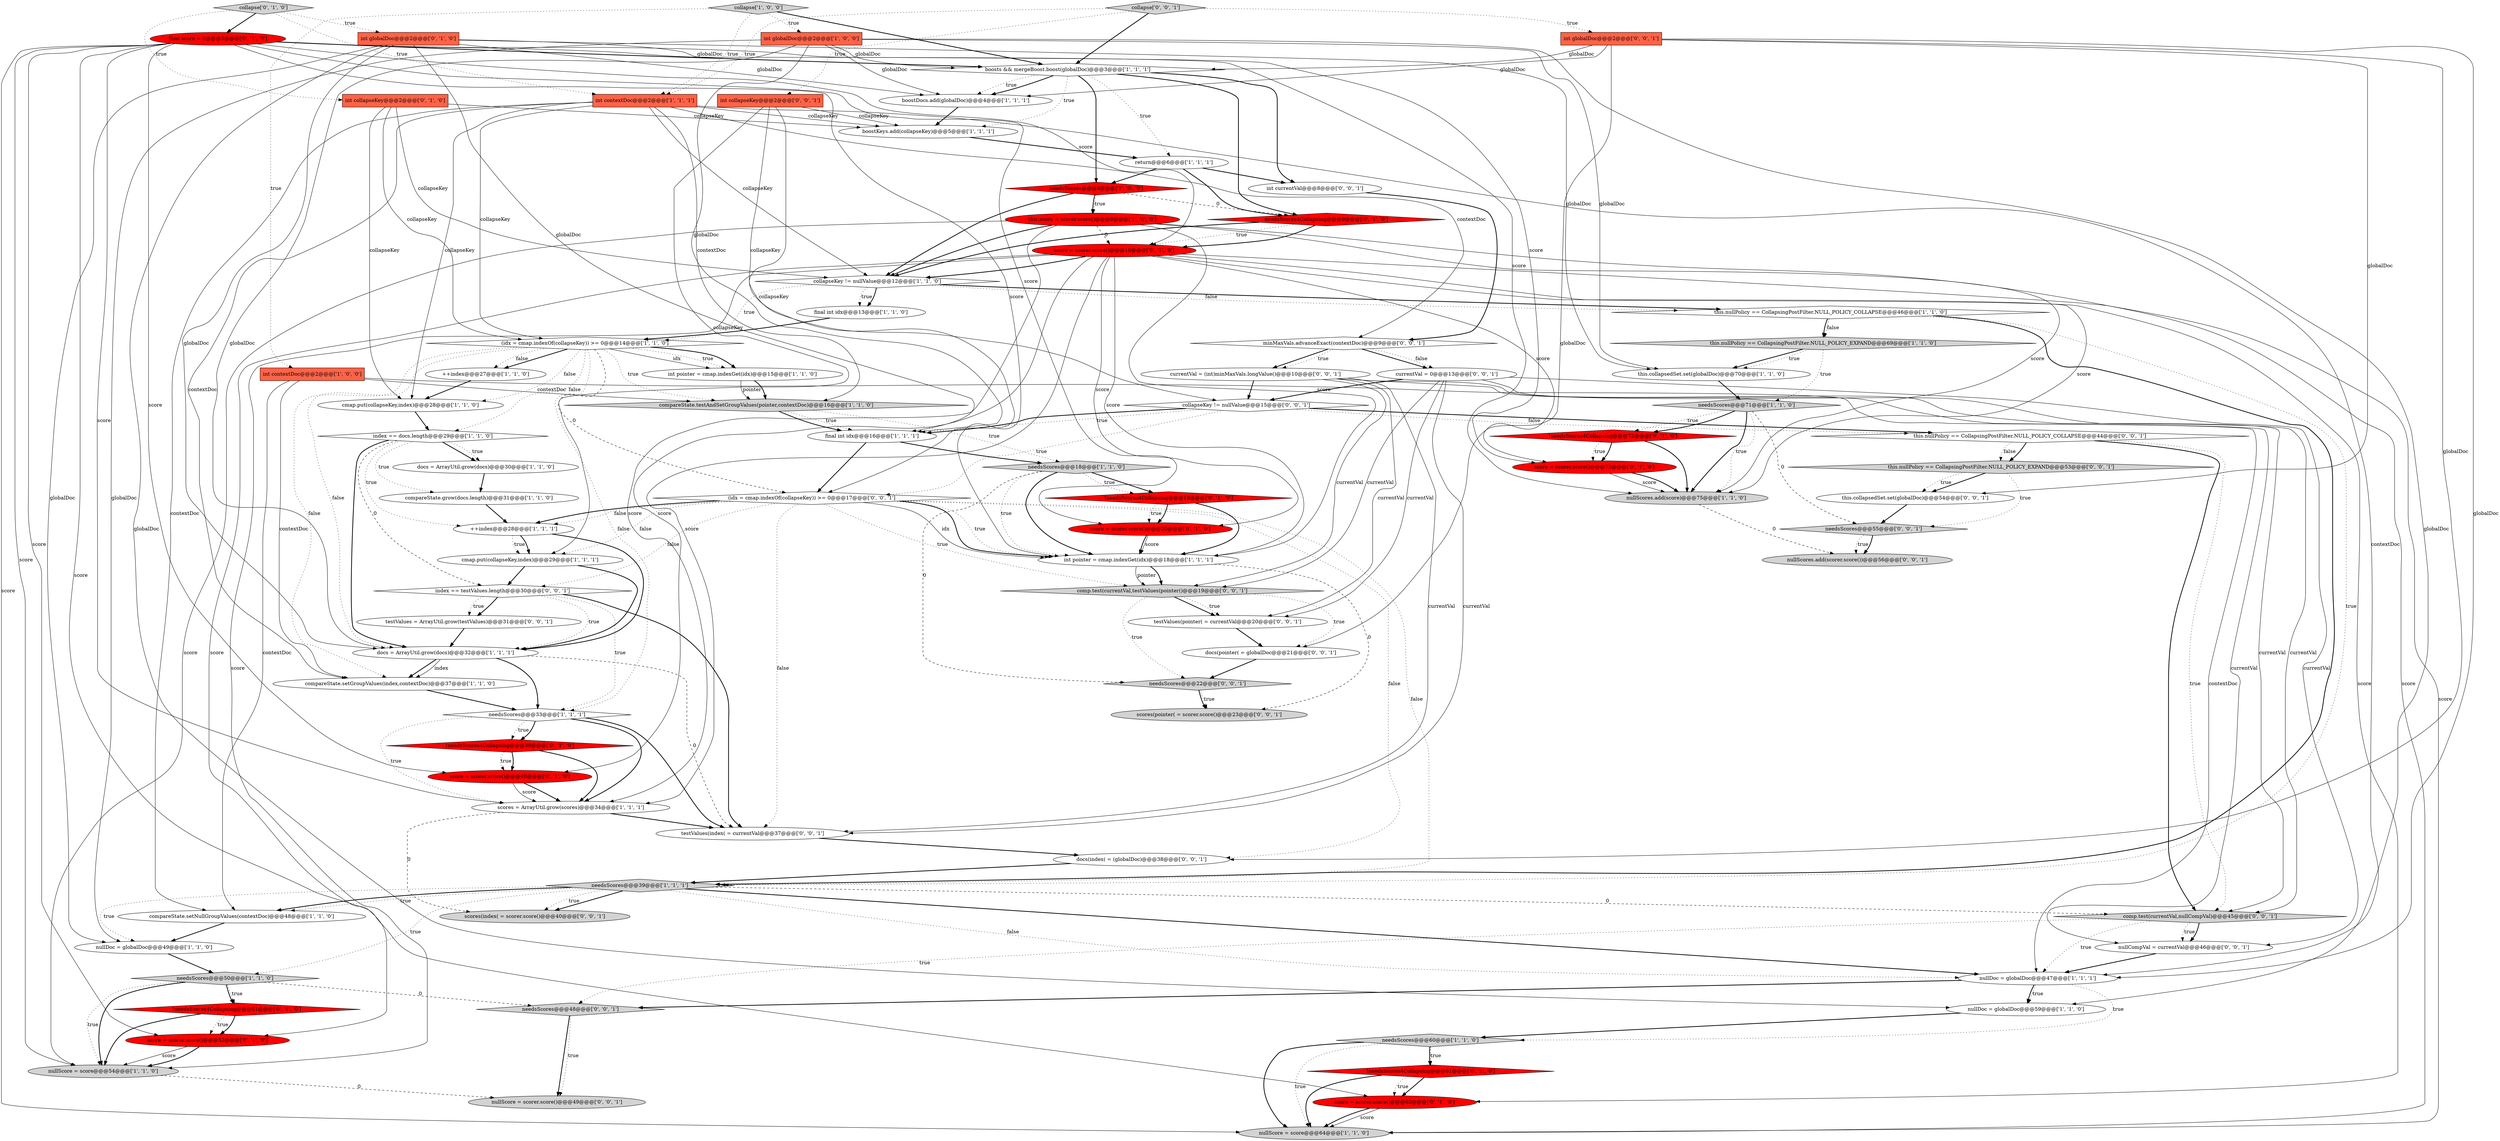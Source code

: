 digraph {
78 [style = filled, label = "docs(pointer( = globalDoc@@@21@@@['0', '0', '1']", fillcolor = white, shape = ellipse image = "AAA0AAABBB3BBB"];
34 [style = filled, label = "needsScores@@@50@@@['1', '1', '0']", fillcolor = lightgray, shape = diamond image = "AAA0AAABBB1BBB"];
49 [style = filled, label = "!needsScores4Collapsing@@@51@@@['0', '1', '0']", fillcolor = red, shape = diamond image = "AAA1AAABBB2BBB"];
66 [style = filled, label = "scores(pointer( = scorer.score()@@@23@@@['0', '0', '1']", fillcolor = lightgray, shape = ellipse image = "AAA0AAABBB3BBB"];
80 [style = filled, label = "nullScore = scorer.score()@@@49@@@['0', '0', '1']", fillcolor = lightgray, shape = ellipse image = "AAA0AAABBB3BBB"];
23 [style = filled, label = "this.collapsedSet.set(globalDoc)@@@70@@@['1', '1', '0']", fillcolor = white, shape = ellipse image = "AAA0AAABBB1BBB"];
8 [style = filled, label = "nullScore = score@@@54@@@['1', '1', '0']", fillcolor = lightgray, shape = ellipse image = "AAA0AAABBB1BBB"];
27 [style = filled, label = "needsScores@@@71@@@['1', '1', '0']", fillcolor = lightgray, shape = diamond image = "AAA0AAABBB1BBB"];
83 [style = filled, label = "needsScores@@@22@@@['0', '0', '1']", fillcolor = lightgray, shape = diamond image = "AAA0AAABBB3BBB"];
65 [style = filled, label = "comp.test(currentVal,testValues(pointer()@@@19@@@['0', '0', '1']", fillcolor = lightgray, shape = diamond image = "AAA0AAABBB3BBB"];
86 [style = filled, label = "nullCompVal = currentVal@@@46@@@['0', '0', '1']", fillcolor = white, shape = ellipse image = "AAA0AAABBB3BBB"];
22 [style = filled, label = "nullDoc = globalDoc@@@47@@@['1', '1', '1']", fillcolor = white, shape = ellipse image = "AAA0AAABBB1BBB"];
18 [style = filled, label = "compareState.grow(docs.length)@@@31@@@['1', '1', '0']", fillcolor = white, shape = ellipse image = "AAA0AAABBB1BBB"];
40 [style = filled, label = "docs = ArrayUtil.grow(docs)@@@32@@@['1', '1', '1']", fillcolor = white, shape = ellipse image = "AAA0AAABBB1BBB"];
51 [style = filled, label = "int globalDoc@@@2@@@['0', '1', '0']", fillcolor = tomato, shape = box image = "AAA0AAABBB2BBB"];
13 [style = filled, label = "needsScores@@@18@@@['1', '1', '0']", fillcolor = lightgray, shape = diamond image = "AAA0AAABBB1BBB"];
73 [style = filled, label = "minMaxVals.advanceExact(contextDoc)@@@9@@@['0', '0', '1']", fillcolor = white, shape = diamond image = "AAA0AAABBB3BBB"];
35 [style = filled, label = "nullScore = score@@@64@@@['1', '1', '0']", fillcolor = lightgray, shape = ellipse image = "AAA0AAABBB1BBB"];
26 [style = filled, label = "index == docs.length@@@29@@@['1', '1', '0']", fillcolor = white, shape = diamond image = "AAA0AAABBB1BBB"];
71 [style = filled, label = "needsScores@@@48@@@['0', '0', '1']", fillcolor = lightgray, shape = diamond image = "AAA0AAABBB3BBB"];
63 [style = filled, label = "collapseKey != nullValue@@@15@@@['0', '0', '1']", fillcolor = white, shape = diamond image = "AAA0AAABBB3BBB"];
70 [style = filled, label = "int globalDoc@@@2@@@['0', '0', '1']", fillcolor = tomato, shape = box image = "AAA0AAABBB3BBB"];
37 [style = filled, label = "needsScores@@@39@@@['1', '1', '1']", fillcolor = lightgray, shape = diamond image = "AAA0AAABBB1BBB"];
57 [style = filled, label = "score = scorer.score()@@@62@@@['0', '1', '0']", fillcolor = red, shape = ellipse image = "AAA1AAABBB2BBB"];
24 [style = filled, label = "collapse['1', '0', '0']", fillcolor = lightgray, shape = diamond image = "AAA0AAABBB1BBB"];
3 [style = filled, label = "int pointer = cmap.indexGet(idx)@@@18@@@['1', '1', '1']", fillcolor = white, shape = ellipse image = "AAA0AAABBB1BBB"];
59 [style = filled, label = "collapse['0', '0', '1']", fillcolor = lightgray, shape = diamond image = "AAA0AAABBB3BBB"];
82 [style = filled, label = "int collapseKey@@@2@@@['0', '0', '1']", fillcolor = tomato, shape = box image = "AAA0AAABBB3BBB"];
77 [style = filled, label = "testValues = ArrayUtil.grow(testValues)@@@31@@@['0', '0', '1']", fillcolor = white, shape = ellipse image = "AAA0AAABBB3BBB"];
12 [style = filled, label = "boostKeys.add(collapseKey)@@@5@@@['1', '1', '1']", fillcolor = white, shape = ellipse image = "AAA0AAABBB1BBB"];
6 [style = filled, label = "++index@@@27@@@['1', '1', '0']", fillcolor = white, shape = ellipse image = "AAA0AAABBB1BBB"];
75 [style = filled, label = "scores(index( = scorer.score()@@@40@@@['0', '0', '1']", fillcolor = lightgray, shape = ellipse image = "AAA0AAABBB3BBB"];
4 [style = filled, label = "boosts && mergeBoost.boost(globalDoc)@@@3@@@['1', '1', '1']", fillcolor = white, shape = diamond image = "AAA0AAABBB1BBB"];
81 [style = filled, label = "comp.test(currentVal,nullCompVal)@@@45@@@['0', '0', '1']", fillcolor = lightgray, shape = diamond image = "AAA0AAABBB3BBB"];
2 [style = filled, label = "final int idx@@@16@@@['1', '1', '1']", fillcolor = white, shape = ellipse image = "AAA0AAABBB1BBB"];
41 [style = filled, label = "this.nullPolicy == CollapsingPostFilter.NULL_POLICY_COLLAPSE@@@46@@@['1', '1', '0']", fillcolor = white, shape = diamond image = "AAA0AAABBB1BBB"];
15 [style = filled, label = "compareState.setGroupValues(index,contextDoc)@@@37@@@['1', '1', '0']", fillcolor = white, shape = ellipse image = "AAA0AAABBB1BBB"];
74 [style = filled, label = "docs(index( = (globalDoc)@@@38@@@['0', '0', '1']", fillcolor = white, shape = ellipse image = "AAA0AAABBB3BBB"];
56 [style = filled, label = "!needsScores4Collapsing@@@61@@@['0', '1', '0']", fillcolor = red, shape = diamond image = "AAA1AAABBB2BBB"];
68 [style = filled, label = "index == testValues.length@@@30@@@['0', '0', '1']", fillcolor = white, shape = diamond image = "AAA0AAABBB3BBB"];
62 [style = filled, label = "currentVal = (int)minMaxVals.longValue()@@@10@@@['0', '0', '1']", fillcolor = white, shape = ellipse image = "AAA0AAABBB3BBB"];
84 [style = filled, label = "int currentVal@@@8@@@['0', '0', '1']", fillcolor = white, shape = ellipse image = "AAA0AAABBB3BBB"];
38 [style = filled, label = "nullDoc = globalDoc@@@49@@@['1', '1', '0']", fillcolor = white, shape = ellipse image = "AAA0AAABBB1BBB"];
52 [style = filled, label = "float score = 0@@@3@@@['0', '1', '0']", fillcolor = red, shape = ellipse image = "AAA1AAABBB2BBB"];
33 [style = filled, label = "boostDocs.add(globalDoc)@@@4@@@['1', '1', '1']", fillcolor = white, shape = ellipse image = "AAA0AAABBB1BBB"];
54 [style = filled, label = "!needsScores4Collapsing@@@39@@@['0', '1', '0']", fillcolor = red, shape = diamond image = "AAA1AAABBB2BBB"];
67 [style = filled, label = "this.nullPolicy == CollapsingPostFilter.NULL_POLICY_COLLAPSE@@@44@@@['0', '0', '1']", fillcolor = white, shape = diamond image = "AAA0AAABBB3BBB"];
47 [style = filled, label = "score = scorer.score()@@@52@@@['0', '1', '0']", fillcolor = red, shape = ellipse image = "AAA1AAABBB2BBB"];
79 [style = filled, label = "testValues(pointer( = currentVal@@@20@@@['0', '0', '1']", fillcolor = white, shape = ellipse image = "AAA0AAABBB3BBB"];
21 [style = filled, label = "nullScores.add(score)@@@75@@@['1', '1', '0']", fillcolor = lightgray, shape = ellipse image = "AAA0AAABBB1BBB"];
17 [style = filled, label = "collapseKey != nullValue@@@12@@@['1', '1', '0']", fillcolor = white, shape = diamond image = "AAA0AAABBB1BBB"];
69 [style = filled, label = "this.collapsedSet.set(globalDoc)@@@54@@@['0', '0', '1']", fillcolor = white, shape = ellipse image = "AAA0AAABBB3BBB"];
32 [style = filled, label = "int contextDoc@@@2@@@['1', '1', '1']", fillcolor = tomato, shape = box image = "AAA0AAABBB1BBB"];
19 [style = filled, label = "final int idx@@@13@@@['1', '1', '0']", fillcolor = white, shape = ellipse image = "AAA0AAABBB1BBB"];
48 [style = filled, label = "!needsScores4Collapsing@@@72@@@['0', '1', '0']", fillcolor = red, shape = diamond image = "AAA1AAABBB2BBB"];
36 [style = filled, label = "scores = ArrayUtil.grow(scores)@@@34@@@['1', '1', '1']", fillcolor = white, shape = ellipse image = "AAA0AAABBB1BBB"];
0 [style = filled, label = "int globalDoc@@@2@@@['1', '0', '0']", fillcolor = tomato, shape = box image = "AAA0AAABBB1BBB"];
42 [style = filled, label = "cmap.put(collapseKey,index)@@@28@@@['1', '1', '0']", fillcolor = white, shape = ellipse image = "AAA0AAABBB1BBB"];
16 [style = filled, label = "nullDoc = globalDoc@@@59@@@['1', '1', '0']", fillcolor = white, shape = ellipse image = "AAA0AAABBB1BBB"];
29 [style = filled, label = "int pointer = cmap.indexGet(idx)@@@15@@@['1', '1', '0']", fillcolor = white, shape = ellipse image = "AAA0AAABBB1BBB"];
61 [style = filled, label = "currentVal = 0@@@13@@@['0', '0', '1']", fillcolor = white, shape = ellipse image = "AAA0AAABBB3BBB"];
5 [style = filled, label = "(idx = cmap.indexOf(collapseKey)) >= 0@@@14@@@['1', '1', '0']", fillcolor = white, shape = diamond image = "AAA0AAABBB1BBB"];
14 [style = filled, label = "needsScores@@@33@@@['1', '1', '1']", fillcolor = white, shape = diamond image = "AAA0AAABBB1BBB"];
9 [style = filled, label = "docs = ArrayUtil.grow(docs)@@@30@@@['1', '1', '0']", fillcolor = white, shape = ellipse image = "AAA0AAABBB1BBB"];
30 [style = filled, label = "return@@@6@@@['1', '1', '1']", fillcolor = white, shape = ellipse image = "AAA0AAABBB1BBB"];
39 [style = filled, label = "++index@@@28@@@['1', '1', '1']", fillcolor = white, shape = ellipse image = "AAA0AAABBB1BBB"];
85 [style = filled, label = "nullScores.add(scorer.score())@@@56@@@['0', '0', '1']", fillcolor = lightgray, shape = ellipse image = "AAA0AAABBB3BBB"];
55 [style = filled, label = "score = scorer.score()@@@10@@@['0', '1', '0']", fillcolor = red, shape = ellipse image = "AAA1AAABBB2BBB"];
31 [style = filled, label = "needsScores@@@60@@@['1', '1', '0']", fillcolor = lightgray, shape = diamond image = "AAA0AAABBB1BBB"];
46 [style = filled, label = "score = scorer.score()@@@20@@@['0', '1', '0']", fillcolor = red, shape = ellipse image = "AAA1AAABBB2BBB"];
1 [style = filled, label = "this.score = scorer.score()@@@9@@@['1', '0', '0']", fillcolor = red, shape = ellipse image = "AAA1AAABBB1BBB"];
10 [style = filled, label = "compareState.setNullGroupValues(contextDoc)@@@48@@@['1', '1', '0']", fillcolor = white, shape = ellipse image = "AAA0AAABBB1BBB"];
58 [style = filled, label = "score = scorer.score()@@@73@@@['0', '1', '0']", fillcolor = red, shape = ellipse image = "AAA1AAABBB2BBB"];
28 [style = filled, label = "compareState.testAndSetGroupValues(pointer,contextDoc)@@@16@@@['1', '1', '0']", fillcolor = lightgray, shape = diamond image = "AAA0AAABBB1BBB"];
60 [style = filled, label = "testValues(index( = currentVal@@@37@@@['0', '0', '1']", fillcolor = white, shape = ellipse image = "AAA0AAABBB3BBB"];
11 [style = filled, label = "int contextDoc@@@2@@@['1', '0', '0']", fillcolor = tomato, shape = box image = "AAA0AAABBB1BBB"];
50 [style = filled, label = "int collapseKey@@@2@@@['0', '1', '0']", fillcolor = tomato, shape = box image = "AAA0AAABBB2BBB"];
64 [style = filled, label = "(idx = cmap.indexOf(collapseKey)) >= 0@@@17@@@['0', '0', '1']", fillcolor = white, shape = diamond image = "AAA0AAABBB3BBB"];
20 [style = filled, label = "this.nullPolicy == CollapsingPostFilter.NULL_POLICY_EXPAND@@@69@@@['1', '1', '0']", fillcolor = lightgray, shape = diamond image = "AAA0AAABBB1BBB"];
72 [style = filled, label = "this.nullPolicy == CollapsingPostFilter.NULL_POLICY_EXPAND@@@53@@@['0', '0', '1']", fillcolor = lightgray, shape = diamond image = "AAA0AAABBB3BBB"];
76 [style = filled, label = "needsScores@@@55@@@['0', '0', '1']", fillcolor = lightgray, shape = diamond image = "AAA0AAABBB3BBB"];
44 [style = filled, label = "needsScores4Collapsing@@@9@@@['0', '1', '0']", fillcolor = red, shape = diamond image = "AAA1AAABBB2BBB"];
45 [style = filled, label = "!needsScores4Collapsing@@@19@@@['0', '1', '0']", fillcolor = red, shape = diamond image = "AAA1AAABBB2BBB"];
43 [style = filled, label = "collapse['0', '1', '0']", fillcolor = lightgray, shape = diamond image = "AAA0AAABBB2BBB"];
25 [style = filled, label = "cmap.put(collapseKey,index)@@@29@@@['1', '1', '1']", fillcolor = white, shape = ellipse image = "AAA0AAABBB1BBB"];
53 [style = filled, label = "score = scorer.score()@@@40@@@['0', '1', '0']", fillcolor = red, shape = ellipse image = "AAA1AAABBB2BBB"];
7 [style = filled, label = "needsScores@@@8@@@['1', '0', '0']", fillcolor = red, shape = diamond image = "AAA1AAABBB1BBB"];
68->14 [style = dotted, label="true"];
0->4 [style = solid, label="globalDoc"];
55->17 [style = bold, label=""];
51->16 [style = solid, label="globalDoc"];
31->56 [style = dotted, label="true"];
1->55 [style = dashed, label="0"];
4->84 [style = bold, label=""];
81->71 [style = dotted, label="true"];
69->76 [style = bold, label=""];
1->8 [style = solid, label="score"];
22->31 [style = dotted, label="true"];
55->53 [style = solid, label="score"];
31->56 [style = bold, label=""];
64->3 [style = bold, label=""];
1->3 [style = solid, label="score"];
41->20 [style = dotted, label="false"];
0->40 [style = solid, label="globalDoc"];
73->62 [style = bold, label=""];
37->81 [style = dashed, label="0"];
82->64 [style = solid, label="collapseKey"];
55->46 [style = solid, label="score"];
63->2 [style = dotted, label="true"];
67->81 [style = bold, label=""];
64->39 [style = dotted, label="false"];
52->35 [style = solid, label="score"];
40->15 [style = bold, label=""];
20->27 [style = dotted, label="true"];
81->86 [style = dotted, label="true"];
61->65 [style = solid, label="currentVal"];
43->51 [style = dotted, label="true"];
26->9 [style = bold, label=""];
26->40 [style = bold, label=""];
64->25 [style = dotted, label="false"];
59->70 [style = dotted, label="true"];
3->65 [style = bold, label=""];
26->68 [style = dashed, label="0"];
70->69 [style = solid, label="globalDoc"];
52->21 [style = solid, label="score"];
41->20 [style = bold, label=""];
4->33 [style = dotted, label="true"];
4->44 [style = bold, label=""];
4->30 [style = dotted, label="true"];
64->3 [style = dotted, label="true"];
82->12 [style = solid, label="collapseKey"];
49->8 [style = bold, label=""];
0->38 [style = solid, label="globalDoc"];
19->5 [style = bold, label=""];
11->10 [style = solid, label="contextDoc"];
53->36 [style = bold, label=""];
37->38 [style = dotted, label="true"];
74->37 [style = bold, label=""];
62->81 [style = solid, label="currentVal"];
32->12 [style = solid, label="collapseKey"];
31->35 [style = bold, label=""];
0->16 [style = solid, label="globalDoc"];
62->60 [style = solid, label="currentVal"];
3->66 [style = dashed, label="0"];
46->3 [style = solid, label="score"];
22->16 [style = dotted, label="true"];
71->80 [style = dotted, label="true"];
73->61 [style = bold, label=""];
29->28 [style = solid, label="pointer"];
52->47 [style = solid, label="score"];
48->21 [style = bold, label=""];
13->45 [style = bold, label=""];
54->53 [style = bold, label=""];
22->71 [style = bold, label=""];
62->65 [style = solid, label="currentVal"];
7->44 [style = dashed, label="0"];
32->17 [style = solid, label="collapseKey"];
5->29 [style = dotted, label="true"];
7->1 [style = dotted, label="true"];
28->13 [style = dotted, label="true"];
51->4 [style = solid, label="globalDoc"];
25->40 [style = bold, label=""];
36->75 [style = dashed, label="0"];
63->64 [style = dotted, label="true"];
55->35 [style = solid, label="score"];
64->65 [style = dotted, label="true"];
64->37 [style = dotted, label="false"];
5->29 [style = bold, label=""];
30->84 [style = bold, label=""];
37->75 [style = bold, label=""];
83->66 [style = bold, label=""];
81->22 [style = dotted, label="true"];
7->1 [style = bold, label=""];
37->22 [style = dotted, label="false"];
13->3 [style = dotted, label="true"];
39->25 [style = dotted, label="true"];
77->40 [style = bold, label=""];
1->36 [style = solid, label="score"];
17->41 [style = bold, label=""];
63->2 [style = bold, label=""];
70->33 [style = solid, label="globalDoc"];
41->37 [style = bold, label=""];
5->15 [style = dotted, label="false"];
28->2 [style = dotted, label="true"];
59->4 [style = bold, label=""];
58->21 [style = solid, label="score"];
34->71 [style = dashed, label="0"];
8->80 [style = dashed, label="0"];
14->60 [style = bold, label=""];
43->32 [style = dotted, label="true"];
27->21 [style = dotted, label="true"];
1->35 [style = solid, label="score"];
34->8 [style = bold, label=""];
26->9 [style = dotted, label="true"];
32->5 [style = solid, label="collapseKey"];
52->46 [style = solid, label="score"];
56->57 [style = bold, label=""];
44->17 [style = bold, label=""];
47->8 [style = solid, label="score"];
54->53 [style = dotted, label="true"];
60->74 [style = bold, label=""];
40->60 [style = dashed, label="0"];
1->17 [style = bold, label=""];
5->14 [style = dotted, label="false"];
32->28 [style = solid, label="contextDoc"];
50->5 [style = solid, label="collapseKey"];
49->47 [style = dotted, label="true"];
34->8 [style = dotted, label="true"];
11->28 [style = solid, label="contextDoc"];
5->29 [style = solid, label="idx"];
44->55 [style = bold, label=""];
64->3 [style = solid, label="idx"];
5->6 [style = bold, label=""];
20->23 [style = bold, label=""];
59->82 [style = dotted, label="true"];
52->53 [style = solid, label="score"];
30->7 [style = bold, label=""];
37->75 [style = dotted, label="true"];
82->63 [style = solid, label="collapseKey"];
24->0 [style = dotted, label="true"];
27->48 [style = dotted, label="true"];
67->81 [style = dotted, label="true"];
76->85 [style = dotted, label="true"];
26->18 [style = dotted, label="true"];
3->65 [style = solid, label="pointer"];
70->74 [style = solid, label="globalDoc"];
39->25 [style = bold, label=""];
45->46 [style = bold, label=""];
52->55 [style = solid, label="score"];
52->57 [style = solid, label="score"];
70->22 [style = solid, label="globalDoc"];
61->63 [style = bold, label=""];
57->35 [style = bold, label=""];
30->44 [style = bold, label=""];
55->57 [style = solid, label="score"];
14->36 [style = bold, label=""];
13->45 [style = dotted, label="true"];
0->33 [style = solid, label="globalDoc"];
17->41 [style = dotted, label="false"];
73->62 [style = dotted, label="true"];
48->58 [style = bold, label=""];
24->32 [style = dotted, label="true"];
7->17 [style = bold, label=""];
51->40 [style = solid, label="globalDoc"];
55->3 [style = solid, label="score"];
72->69 [style = bold, label=""];
72->76 [style = dotted, label="true"];
15->14 [style = bold, label=""];
31->35 [style = dotted, label="true"];
45->46 [style = dotted, label="true"];
37->10 [style = bold, label=""];
32->42 [style = solid, label="collapseKey"];
61->86 [style = solid, label="currentVal"];
22->16 [style = bold, label=""];
57->35 [style = solid, label="score"];
51->2 [style = solid, label="globalDoc"];
34->49 [style = bold, label=""];
55->8 [style = solid, label="score"];
0->23 [style = solid, label="globalDoc"];
6->42 [style = bold, label=""];
52->4 [style = bold, label=""];
2->64 [style = bold, label=""];
65->79 [style = bold, label=""];
86->22 [style = bold, label=""];
51->38 [style = solid, label="globalDoc"];
84->73 [style = bold, label=""];
62->79 [style = solid, label="currentVal"];
55->36 [style = solid, label="score"];
41->37 [style = dotted, label="true"];
33->12 [style = bold, label=""];
61->60 [style = solid, label="currentVal"];
4->33 [style = bold, label=""];
32->73 [style = solid, label="contextDoc"];
67->72 [style = bold, label=""];
48->58 [style = dotted, label="true"];
4->7 [style = bold, label=""];
0->2 [style = solid, label="globalDoc"];
5->40 [style = dotted, label="false"];
56->35 [style = bold, label=""];
50->17 [style = solid, label="collapseKey"];
5->64 [style = dashed, label="0"];
24->11 [style = dotted, label="true"];
5->42 [style = dotted, label="false"];
37->22 [style = bold, label=""];
71->80 [style = bold, label=""];
9->18 [style = bold, label=""];
13->83 [style = dashed, label="0"];
76->85 [style = bold, label=""];
54->36 [style = bold, label=""];
18->39 [style = bold, label=""];
52->58 [style = solid, label="score"];
72->69 [style = dotted, label="true"];
39->40 [style = bold, label=""];
16->31 [style = bold, label=""];
65->83 [style = dotted, label="true"];
36->60 [style = bold, label=""];
81->86 [style = bold, label=""];
63->67 [style = bold, label=""];
20->23 [style = dotted, label="true"];
17->19 [style = dotted, label="true"];
38->34 [style = bold, label=""];
25->68 [style = bold, label=""];
61->81 [style = solid, label="currentVal"];
14->54 [style = dotted, label="true"];
51->23 [style = solid, label="globalDoc"];
56->57 [style = dotted, label="true"];
40->14 [style = bold, label=""];
51->33 [style = solid, label="globalDoc"];
37->34 [style = dotted, label="true"];
65->79 [style = dotted, label="true"];
53->36 [style = solid, label="score"];
4->12 [style = dotted, label="true"];
27->21 [style = bold, label=""];
70->4 [style = solid, label="globalDoc"];
32->22 [style = solid, label="contextDoc"];
5->28 [style = dotted, label="true"];
5->26 [style = dotted, label="false"];
55->21 [style = solid, label="score"];
10->38 [style = bold, label=""];
46->3 [style = bold, label=""];
50->12 [style = solid, label="collapseKey"];
61->79 [style = solid, label="currentVal"];
37->10 [style = dotted, label="true"];
63->67 [style = dotted, label="false"];
68->60 [style = bold, label=""];
42->26 [style = bold, label=""];
43->50 [style = dotted, label="true"];
23->27 [style = bold, label=""];
1->21 [style = solid, label="score"];
47->8 [style = bold, label=""];
45->3 [style = bold, label=""];
64->68 [style = dotted, label="false"];
21->85 [style = dashed, label="0"];
26->39 [style = dotted, label="true"];
11->15 [style = solid, label="contextDoc"];
64->60 [style = dotted, label="false"];
40->15 [style = solid, label="index"];
62->63 [style = bold, label=""];
55->47 [style = solid, label="score"];
12->30 [style = bold, label=""];
52->36 [style = solid, label="score"];
78->83 [style = bold, label=""];
43->52 [style = bold, label=""];
64->39 [style = bold, label=""];
65->78 [style = dotted, label="true"];
34->49 [style = dotted, label="true"];
73->61 [style = dotted, label="false"];
14->36 [style = dotted, label="true"];
17->19 [style = bold, label=""];
68->77 [style = bold, label=""];
55->58 [style = solid, label="score"];
11->22 [style = solid, label="contextDoc"];
32->10 [style = solid, label="contextDoc"];
29->28 [style = bold, label=""];
2->13 [style = bold, label=""];
49->47 [style = bold, label=""];
14->54 [style = bold, label=""];
50->42 [style = solid, label="collapseKey"];
28->2 [style = bold, label=""];
24->4 [style = bold, label=""];
83->66 [style = dotted, label="true"];
68->40 [style = dotted, label="true"];
5->6 [style = dotted, label="false"];
64->74 [style = dotted, label="false"];
13->3 [style = bold, label=""];
79->78 [style = bold, label=""];
68->77 [style = dotted, label="true"];
27->48 [style = bold, label=""];
44->55 [style = dotted, label="true"];
52->3 [style = solid, label="score"];
58->21 [style = bold, label=""];
70->78 [style = solid, label="globalDoc"];
62->86 [style = solid, label="currentVal"];
52->8 [style = solid, label="score"];
27->76 [style = dashed, label="0"];
32->15 [style = solid, label="contextDoc"];
82->25 [style = solid, label="collapseKey"];
59->32 [style = dotted, label="true"];
67->72 [style = dotted, label="false"];
17->5 [style = dotted, label="true"];
}

